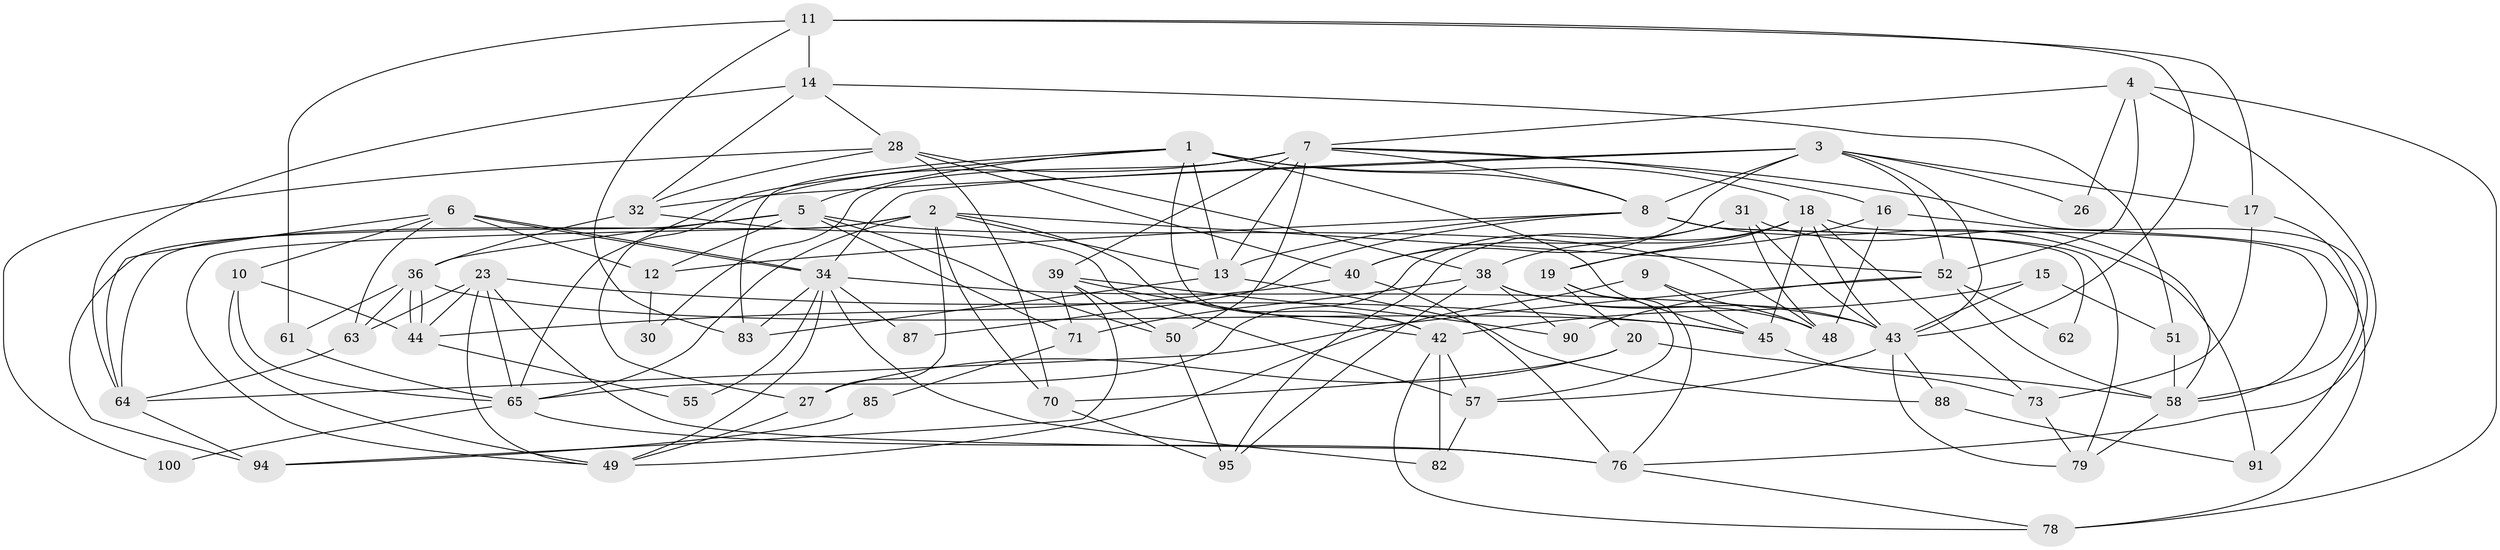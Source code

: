 // original degree distribution, {6: 0.07, 4: 0.4, 3: 0.19, 5: 0.14, 2: 0.14, 7: 0.05, 8: 0.01}
// Generated by graph-tools (version 1.1) at 2025/11/02/21/25 10:11:14]
// undirected, 65 vertices, 163 edges
graph export_dot {
graph [start="1"]
  node [color=gray90,style=filled];
  1 [super="+29"];
  2 [super="+25"];
  3 [super="+37"];
  4 [super="+33"];
  5 [super="+21"];
  6 [super="+96"];
  7 [super="+22"];
  8 [super="+24"];
  9;
  10 [super="+54"];
  11 [super="+35"];
  12 [super="+93"];
  13 [super="+41"];
  14;
  15;
  16;
  17;
  18 [super="+77"];
  19 [super="+47"];
  20 [super="+56"];
  23 [super="+99"];
  26;
  27;
  28 [super="+53"];
  30;
  31 [super="+92"];
  32 [super="+98"];
  34 [super="+86"];
  36;
  38 [super="+97"];
  39 [super="+46"];
  40 [super="+80"];
  42 [super="+69"];
  43 [super="+74"];
  44 [super="+59"];
  45 [super="+89"];
  48 [super="+84"];
  49 [super="+68"];
  50;
  51;
  52 [super="+75"];
  55;
  57 [super="+72"];
  58 [super="+60"];
  61 [super="+67"];
  62;
  63;
  64 [super="+66"];
  65;
  70;
  71;
  73;
  76 [super="+81"];
  78;
  79;
  82;
  83;
  85;
  87;
  88;
  90;
  91;
  94;
  95;
  100;
  1 -- 5;
  1 -- 65;
  1 -- 13;
  1 -- 8;
  1 -- 42;
  1 -- 83;
  1 -- 45;
  1 -- 18;
  2 -- 27;
  2 -- 70;
  2 -- 64;
  2 -- 65;
  2 -- 52;
  2 -- 13;
  2 -- 42;
  2 -- 49;
  3 -- 43;
  3 -- 26;
  3 -- 52;
  3 -- 32;
  3 -- 17;
  3 -- 34;
  3 -- 8;
  3 -- 40;
  4 -- 78;
  4 -- 26;
  4 -- 7;
  4 -- 52;
  4 -- 76;
  5 -- 36;
  5 -- 71;
  5 -- 48;
  5 -- 50;
  5 -- 12;
  5 -- 94;
  6 -- 34;
  6 -- 34;
  6 -- 64;
  6 -- 63;
  6 -- 10;
  6 -- 12;
  7 -- 16;
  7 -- 13;
  7 -- 39;
  7 -- 50;
  7 -- 8;
  7 -- 91;
  7 -- 27;
  7 -- 30;
  8 -- 12;
  8 -- 13;
  8 -- 87;
  8 -- 91;
  8 -- 62;
  8 -- 79;
  9 -- 48;
  9 -- 45;
  9 -- 49;
  10 -- 65;
  10 -- 49;
  10 -- 44;
  11 -- 14;
  11 -- 17;
  11 -- 83;
  11 -- 43;
  11 -- 61;
  12 -- 30;
  13 -- 83;
  13 -- 88;
  14 -- 51;
  14 -- 64;
  14 -- 32;
  14 -- 28;
  15 -- 43;
  15 -- 51;
  15 -- 42;
  16 -- 78;
  16 -- 19;
  16 -- 48;
  17 -- 73;
  17 -- 58;
  18 -- 38;
  18 -- 43;
  18 -- 19;
  18 -- 73;
  18 -- 58;
  18 -- 45;
  18 -- 95;
  19 -- 20;
  19 -- 57;
  19 -- 76;
  20 -- 27;
  20 -- 70;
  20 -- 58;
  23 -- 45;
  23 -- 65;
  23 -- 44;
  23 -- 63;
  23 -- 49;
  23 -- 76;
  27 -- 49;
  28 -- 32;
  28 -- 100;
  28 -- 38;
  28 -- 40;
  28 -- 70;
  31 -- 48;
  31 -- 58;
  31 -- 43;
  31 -- 40;
  31 -- 65;
  32 -- 36;
  32 -- 57;
  34 -- 43;
  34 -- 49;
  34 -- 55;
  34 -- 83;
  34 -- 82;
  34 -- 87;
  36 -- 44;
  36 -- 44;
  36 -- 63;
  36 -- 61;
  36 -- 45;
  38 -- 90;
  38 -- 48;
  38 -- 71;
  38 -- 43;
  38 -- 95;
  39 -- 50;
  39 -- 71;
  39 -- 90;
  39 -- 94;
  39 -- 42;
  40 -- 44;
  40 -- 76;
  42 -- 82;
  42 -- 78;
  42 -- 57;
  43 -- 88;
  43 -- 79;
  43 -- 57;
  44 -- 55;
  45 -- 73;
  50 -- 95;
  51 -- 58;
  52 -- 64;
  52 -- 90;
  52 -- 58;
  52 -- 62;
  57 -- 82;
  58 -- 79;
  61 -- 65;
  63 -- 64;
  64 -- 94;
  65 -- 100;
  65 -- 76;
  70 -- 95;
  71 -- 85;
  73 -- 79;
  76 -- 78;
  85 -- 94;
  88 -- 91;
}
